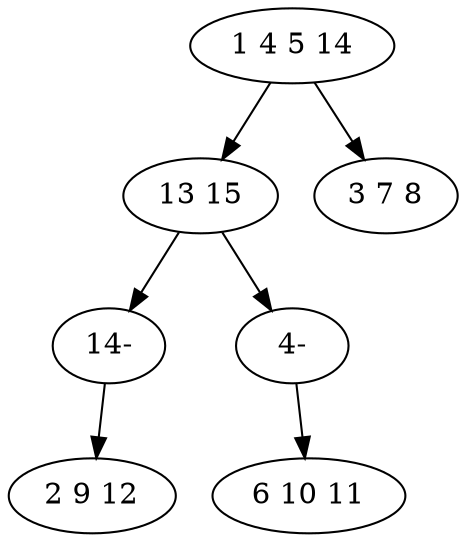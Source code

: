 digraph true_tree {
	"0" -> "1"
	"0" -> "2"
	"1" -> "5"
	"1" -> "6"
	"5" -> "3"
	"6" -> "4"
	"0" [label="1 4 5 14"];
	"1" [label="13 15"];
	"2" [label="3 7 8"];
	"3" [label="2 9 12"];
	"4" [label="6 10 11"];
	"5" [label="14-"];
	"6" [label="4-"];
}
